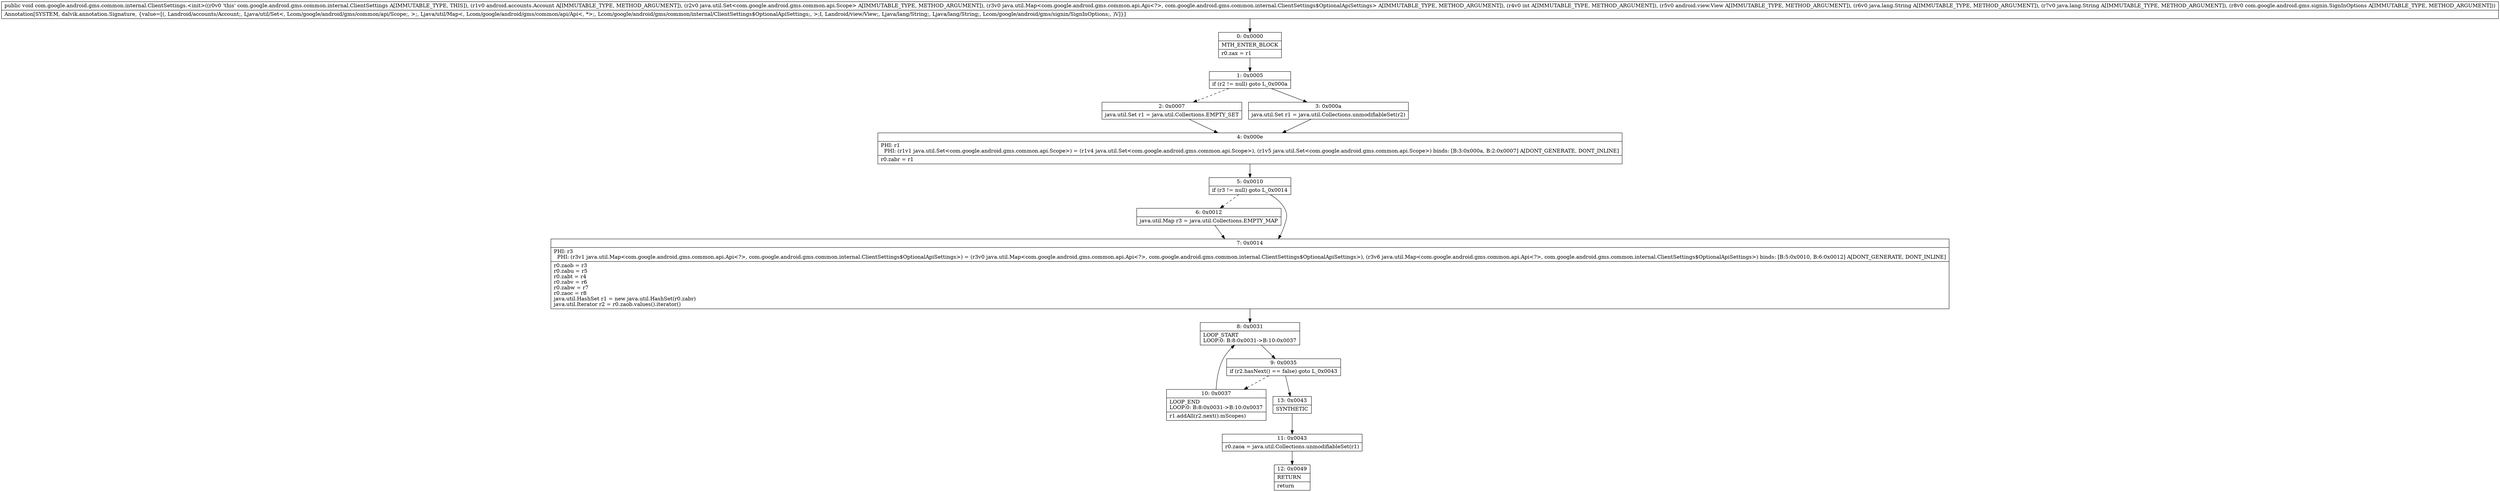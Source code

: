 digraph "CFG forcom.google.android.gms.common.internal.ClientSettings.\<init\>(Landroid\/accounts\/Account;Ljava\/util\/Set;Ljava\/util\/Map;ILandroid\/view\/View;Ljava\/lang\/String;Ljava\/lang\/String;Lcom\/google\/android\/gms\/signin\/SignInOptions;)V" {
Node_0 [shape=record,label="{0\:\ 0x0000|MTH_ENTER_BLOCK\l|r0.zax = r1\l}"];
Node_1 [shape=record,label="{1\:\ 0x0005|if (r2 != null) goto L_0x000a\l}"];
Node_2 [shape=record,label="{2\:\ 0x0007|java.util.Set r1 = java.util.Collections.EMPTY_SET\l}"];
Node_3 [shape=record,label="{3\:\ 0x000a|java.util.Set r1 = java.util.Collections.unmodifiableSet(r2)\l}"];
Node_4 [shape=record,label="{4\:\ 0x000e|PHI: r1 \l  PHI: (r1v1 java.util.Set\<com.google.android.gms.common.api.Scope\>) = (r1v4 java.util.Set\<com.google.android.gms.common.api.Scope\>), (r1v5 java.util.Set\<com.google.android.gms.common.api.Scope\>) binds: [B:3:0x000a, B:2:0x0007] A[DONT_GENERATE, DONT_INLINE]\l|r0.zabr = r1\l}"];
Node_5 [shape=record,label="{5\:\ 0x0010|if (r3 != null) goto L_0x0014\l}"];
Node_6 [shape=record,label="{6\:\ 0x0012|java.util.Map r3 = java.util.Collections.EMPTY_MAP\l}"];
Node_7 [shape=record,label="{7\:\ 0x0014|PHI: r3 \l  PHI: (r3v1 java.util.Map\<com.google.android.gms.common.api.Api\<?\>, com.google.android.gms.common.internal.ClientSettings$OptionalApiSettings\>) = (r3v0 java.util.Map\<com.google.android.gms.common.api.Api\<?\>, com.google.android.gms.common.internal.ClientSettings$OptionalApiSettings\>), (r3v6 java.util.Map\<com.google.android.gms.common.api.Api\<?\>, com.google.android.gms.common.internal.ClientSettings$OptionalApiSettings\>) binds: [B:5:0x0010, B:6:0x0012] A[DONT_GENERATE, DONT_INLINE]\l|r0.zaob = r3\lr0.zabu = r5\lr0.zabt = r4\lr0.zabv = r6\lr0.zabw = r7\lr0.zaoc = r8\ljava.util.HashSet r1 = new java.util.HashSet(r0.zabr)\ljava.util.Iterator r2 = r0.zaob.values().iterator()\l}"];
Node_8 [shape=record,label="{8\:\ 0x0031|LOOP_START\lLOOP:0: B:8:0x0031\-\>B:10:0x0037\l}"];
Node_9 [shape=record,label="{9\:\ 0x0035|if (r2.hasNext() == false) goto L_0x0043\l}"];
Node_10 [shape=record,label="{10\:\ 0x0037|LOOP_END\lLOOP:0: B:8:0x0031\-\>B:10:0x0037\l|r1.addAll(r2.next().mScopes)\l}"];
Node_11 [shape=record,label="{11\:\ 0x0043|r0.zaoa = java.util.Collections.unmodifiableSet(r1)\l}"];
Node_12 [shape=record,label="{12\:\ 0x0049|RETURN\l|return\l}"];
Node_13 [shape=record,label="{13\:\ 0x0043|SYNTHETIC\l}"];
MethodNode[shape=record,label="{public void com.google.android.gms.common.internal.ClientSettings.\<init\>((r0v0 'this' com.google.android.gms.common.internal.ClientSettings A[IMMUTABLE_TYPE, THIS]), (r1v0 android.accounts.Account A[IMMUTABLE_TYPE, METHOD_ARGUMENT]), (r2v0 java.util.Set\<com.google.android.gms.common.api.Scope\> A[IMMUTABLE_TYPE, METHOD_ARGUMENT]), (r3v0 java.util.Map\<com.google.android.gms.common.api.Api\<?\>, com.google.android.gms.common.internal.ClientSettings$OptionalApiSettings\> A[IMMUTABLE_TYPE, METHOD_ARGUMENT]), (r4v0 int A[IMMUTABLE_TYPE, METHOD_ARGUMENT]), (r5v0 android.view.View A[IMMUTABLE_TYPE, METHOD_ARGUMENT]), (r6v0 java.lang.String A[IMMUTABLE_TYPE, METHOD_ARGUMENT]), (r7v0 java.lang.String A[IMMUTABLE_TYPE, METHOD_ARGUMENT]), (r8v0 com.google.android.gms.signin.SignInOptions A[IMMUTABLE_TYPE, METHOD_ARGUMENT]))  | Annotation[SYSTEM, dalvik.annotation.Signature, \{value=[(, Landroid\/accounts\/Account;, Ljava\/util\/Set\<, Lcom\/google\/android\/gms\/common\/api\/Scope;, \>;, Ljava\/util\/Map\<, Lcom\/google\/android\/gms\/common\/api\/Api\<, *\>;, Lcom\/google\/android\/gms\/common\/internal\/ClientSettings$OptionalApiSettings;, \>;I, Landroid\/view\/View;, Ljava\/lang\/String;, Ljava\/lang\/String;, Lcom\/google\/android\/gms\/signin\/SignInOptions;, )V]\}]\l}"];
MethodNode -> Node_0;
Node_0 -> Node_1;
Node_1 -> Node_2[style=dashed];
Node_1 -> Node_3;
Node_2 -> Node_4;
Node_3 -> Node_4;
Node_4 -> Node_5;
Node_5 -> Node_6[style=dashed];
Node_5 -> Node_7;
Node_6 -> Node_7;
Node_7 -> Node_8;
Node_8 -> Node_9;
Node_9 -> Node_10[style=dashed];
Node_9 -> Node_13;
Node_10 -> Node_8;
Node_11 -> Node_12;
Node_13 -> Node_11;
}

